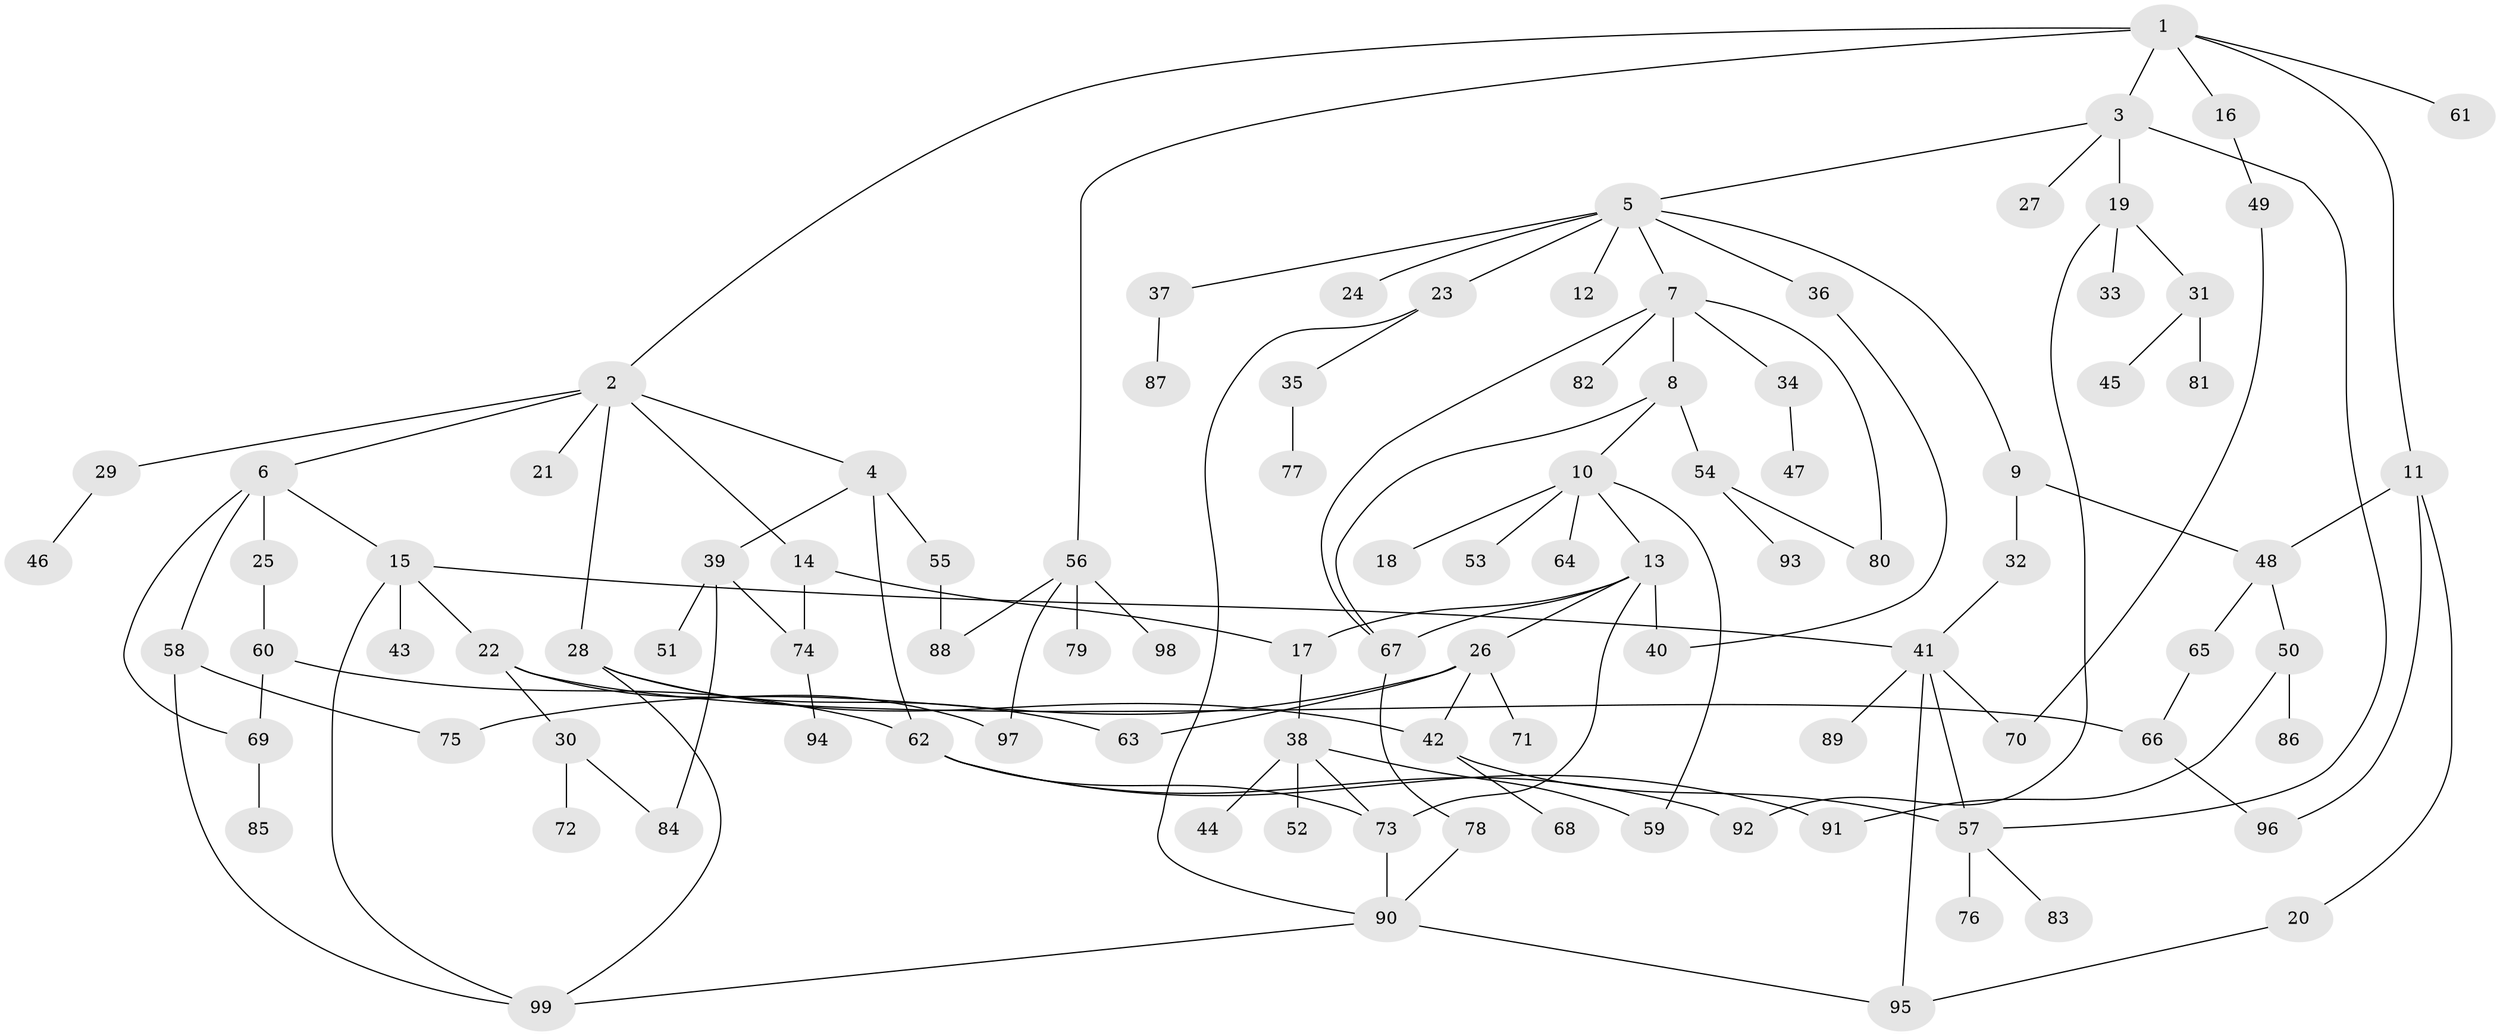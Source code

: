 // coarse degree distribution, {5: 0.11428571428571428, 6: 0.04285714285714286, 4: 0.15714285714285714, 7: 0.014285714285714285, 3: 0.14285714285714285, 1: 0.21428571428571427, 2: 0.3142857142857143}
// Generated by graph-tools (version 1.1) at 2025/49/03/04/25 22:49:12]
// undirected, 99 vertices, 131 edges
graph export_dot {
  node [color=gray90,style=filled];
  1;
  2;
  3;
  4;
  5;
  6;
  7;
  8;
  9;
  10;
  11;
  12;
  13;
  14;
  15;
  16;
  17;
  18;
  19;
  20;
  21;
  22;
  23;
  24;
  25;
  26;
  27;
  28;
  29;
  30;
  31;
  32;
  33;
  34;
  35;
  36;
  37;
  38;
  39;
  40;
  41;
  42;
  43;
  44;
  45;
  46;
  47;
  48;
  49;
  50;
  51;
  52;
  53;
  54;
  55;
  56;
  57;
  58;
  59;
  60;
  61;
  62;
  63;
  64;
  65;
  66;
  67;
  68;
  69;
  70;
  71;
  72;
  73;
  74;
  75;
  76;
  77;
  78;
  79;
  80;
  81;
  82;
  83;
  84;
  85;
  86;
  87;
  88;
  89;
  90;
  91;
  92;
  93;
  94;
  95;
  96;
  97;
  98;
  99;
  1 -- 2;
  1 -- 3;
  1 -- 11;
  1 -- 16;
  1 -- 56;
  1 -- 61;
  2 -- 4;
  2 -- 6;
  2 -- 14;
  2 -- 21;
  2 -- 28;
  2 -- 29;
  3 -- 5;
  3 -- 19;
  3 -- 27;
  3 -- 57;
  4 -- 39;
  4 -- 55;
  4 -- 62;
  5 -- 7;
  5 -- 9;
  5 -- 12;
  5 -- 23;
  5 -- 24;
  5 -- 36;
  5 -- 37;
  6 -- 15;
  6 -- 25;
  6 -- 58;
  6 -- 69;
  7 -- 8;
  7 -- 34;
  7 -- 67;
  7 -- 82;
  7 -- 80;
  8 -- 10;
  8 -- 54;
  8 -- 67;
  9 -- 32;
  9 -- 48;
  10 -- 13;
  10 -- 18;
  10 -- 53;
  10 -- 64;
  10 -- 59;
  11 -- 20;
  11 -- 48;
  11 -- 96;
  13 -- 17;
  13 -- 26;
  13 -- 40;
  13 -- 67;
  13 -- 73;
  14 -- 74;
  14 -- 17;
  15 -- 22;
  15 -- 41;
  15 -- 43;
  15 -- 99;
  16 -- 49;
  17 -- 38;
  19 -- 31;
  19 -- 33;
  19 -- 92;
  20 -- 95;
  22 -- 30;
  22 -- 66;
  22 -- 97;
  23 -- 35;
  23 -- 90;
  25 -- 60;
  26 -- 63;
  26 -- 71;
  26 -- 42;
  26 -- 75;
  28 -- 42;
  28 -- 99;
  28 -- 63;
  29 -- 46;
  30 -- 72;
  30 -- 84;
  31 -- 45;
  31 -- 81;
  32 -- 41;
  34 -- 47;
  35 -- 77;
  36 -- 40;
  37 -- 87;
  38 -- 44;
  38 -- 52;
  38 -- 59;
  38 -- 73;
  39 -- 51;
  39 -- 84;
  39 -- 74;
  41 -- 57;
  41 -- 70;
  41 -- 89;
  41 -- 95;
  42 -- 68;
  42 -- 57;
  48 -- 50;
  48 -- 65;
  49 -- 70;
  50 -- 86;
  50 -- 91;
  54 -- 80;
  54 -- 93;
  55 -- 88;
  56 -- 79;
  56 -- 98;
  56 -- 97;
  56 -- 88;
  57 -- 76;
  57 -- 83;
  58 -- 75;
  58 -- 99;
  60 -- 62;
  60 -- 69;
  62 -- 73;
  62 -- 91;
  62 -- 92;
  65 -- 66;
  66 -- 96;
  67 -- 78;
  69 -- 85;
  73 -- 90;
  74 -- 94;
  78 -- 90;
  90 -- 99;
  90 -- 95;
}
